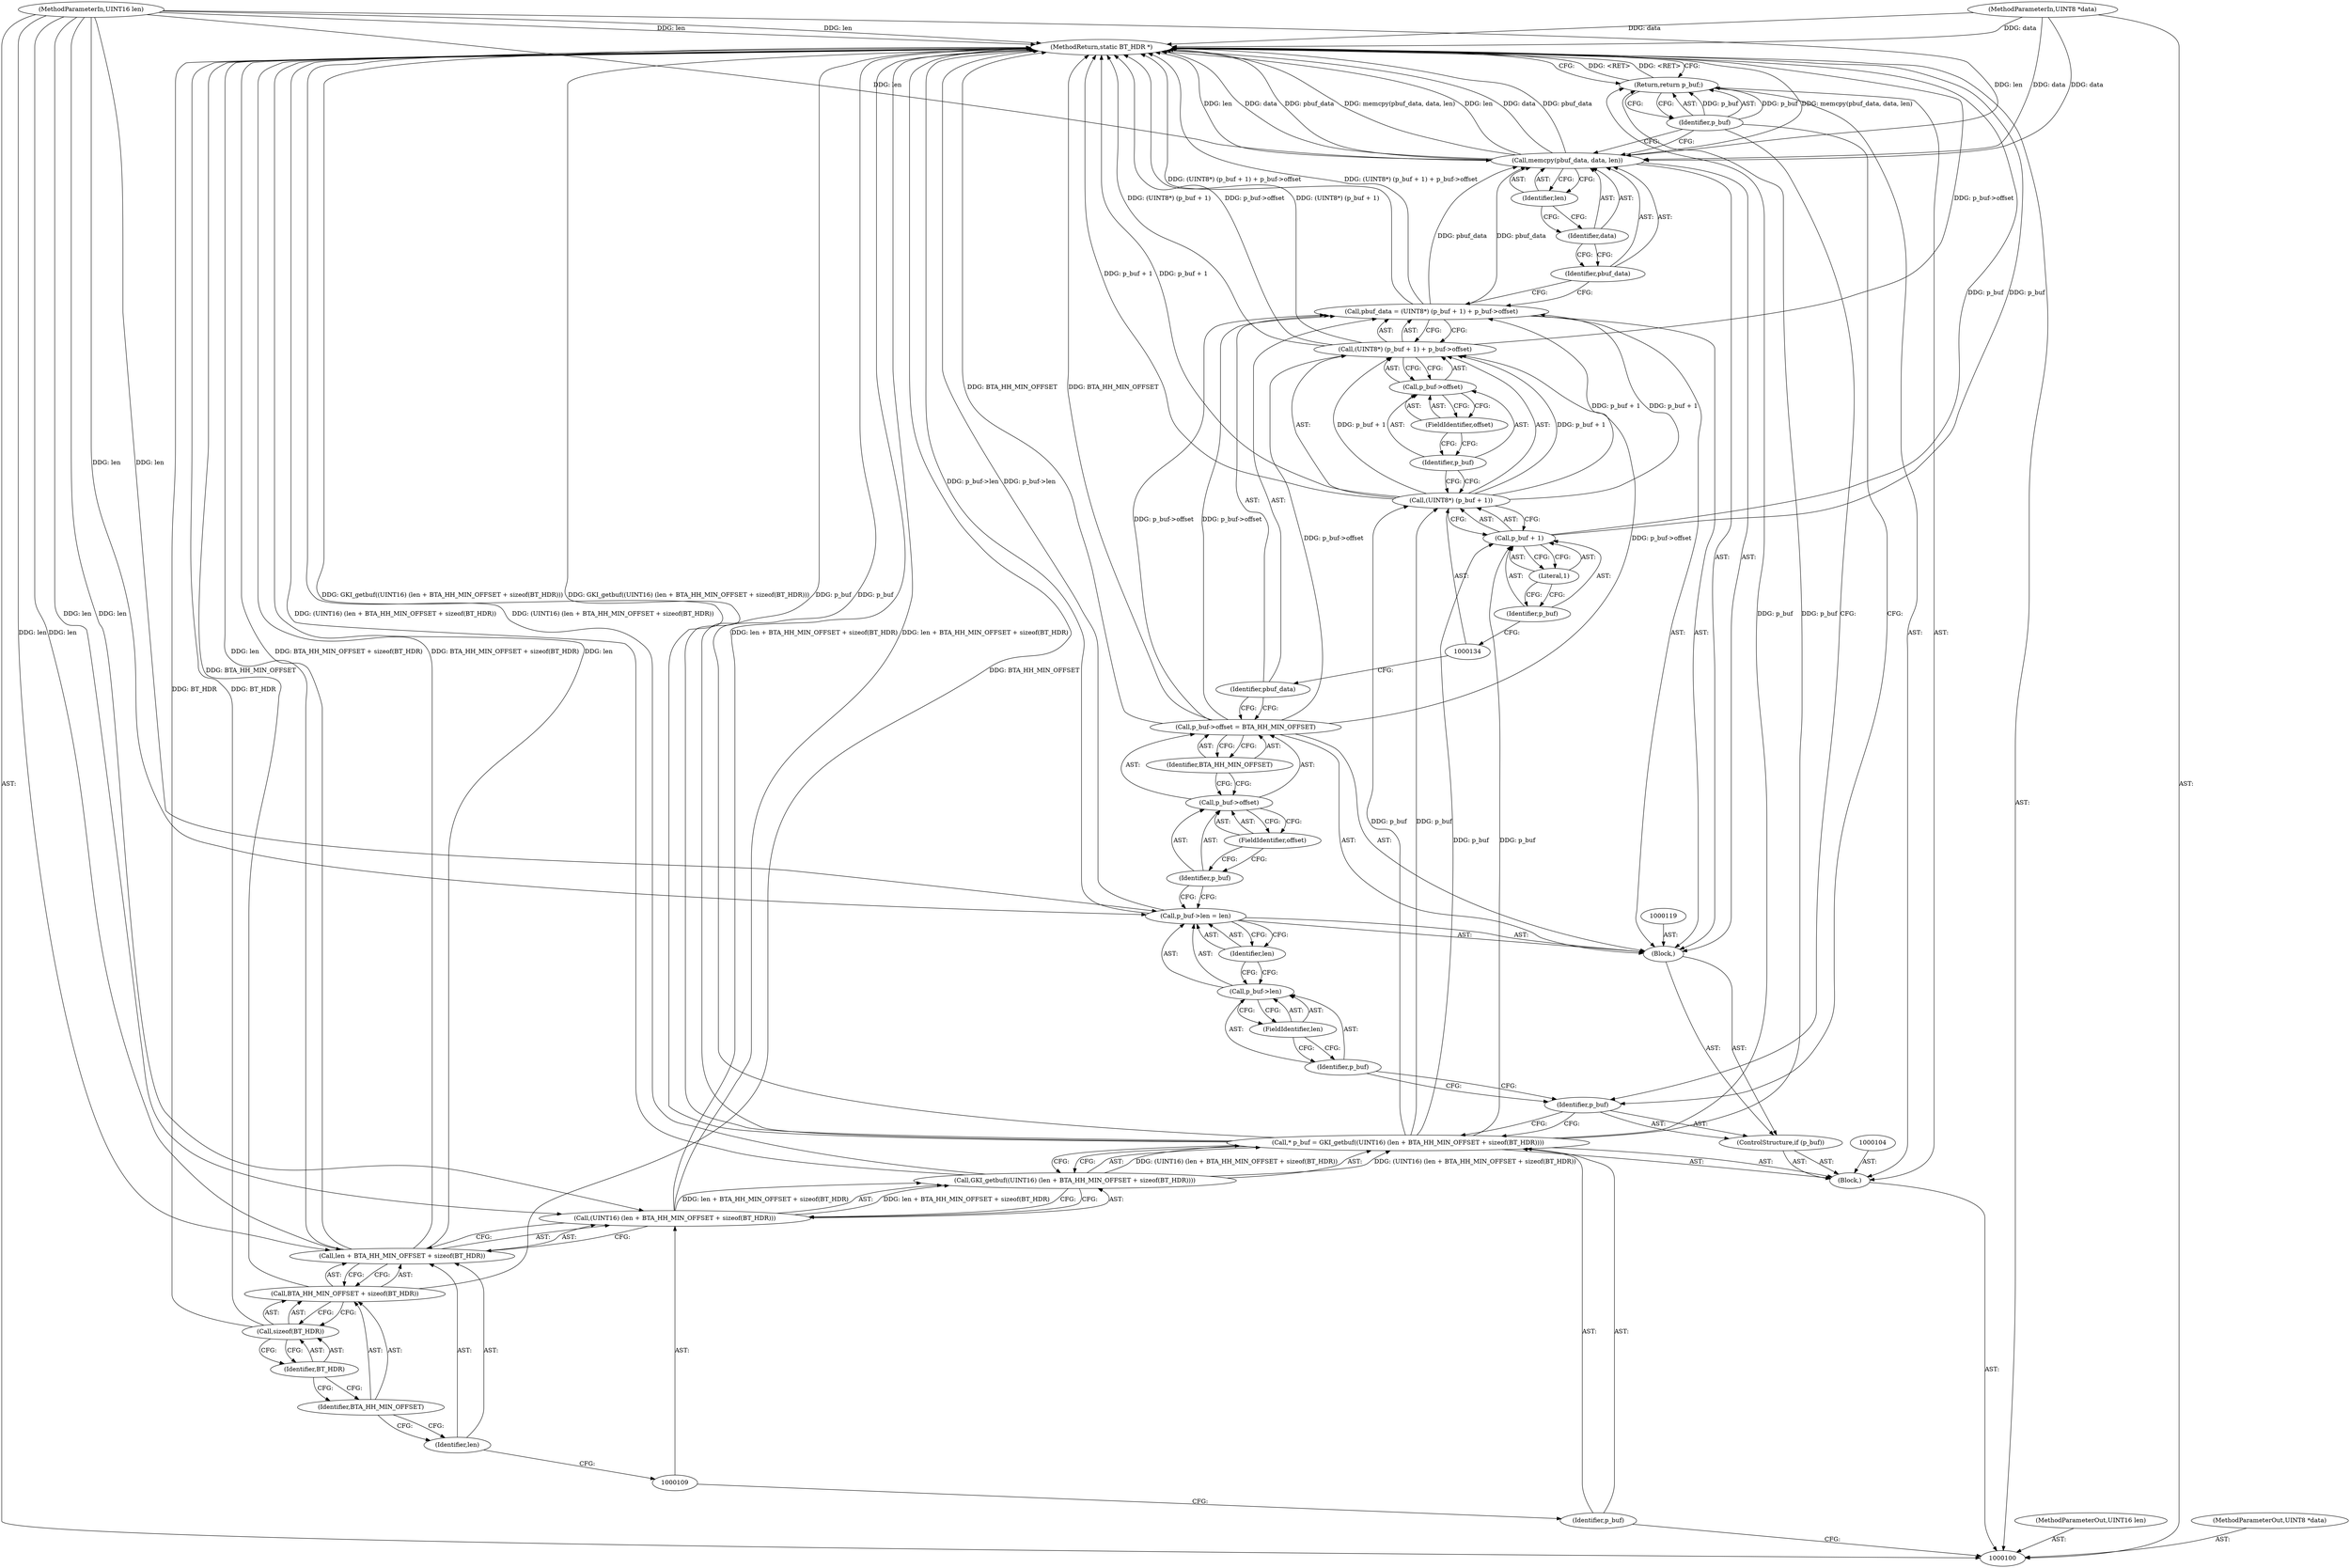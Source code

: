 digraph "1_Android_514139f4b40cbb035bb92f3e24d5a389d75db9e6" {
"1000147" [label="(MethodReturn,static BT_HDR *)"];
"1000101" [label="(MethodParameterIn,UINT16 len)"];
"1000190" [label="(MethodParameterOut,UINT16 len)"];
"1000102" [label="(MethodParameterIn,UINT8 *data)"];
"1000191" [label="(MethodParameterOut,UINT8 *data)"];
"1000132" [label="(Call,(UINT8*) (p_buf + 1) + p_buf->offset)"];
"1000133" [label="(Call,(UINT8*) (p_buf + 1))"];
"1000135" [label="(Call,p_buf + 1)"];
"1000136" [label="(Identifier,p_buf)"];
"1000137" [label="(Literal,1)"];
"1000138" [label="(Call,p_buf->offset)"];
"1000139" [label="(Identifier,p_buf)"];
"1000140" [label="(FieldIdentifier,offset)"];
"1000130" [label="(Call,pbuf_data = (UINT8*) (p_buf + 1) + p_buf->offset)"];
"1000131" [label="(Identifier,pbuf_data)"];
"1000142" [label="(Identifier,pbuf_data)"];
"1000143" [label="(Identifier,data)"];
"1000144" [label="(Identifier,len)"];
"1000141" [label="(Call,memcpy(pbuf_data, data, len))"];
"1000145" [label="(Return,return p_buf;)"];
"1000146" [label="(Identifier,p_buf)"];
"1000103" [label="(Block,)"];
"1000105" [label="(Call,* p_buf = GKI_getbuf((UINT16) (len + BTA_HH_MIN_OFFSET + sizeof(BT_HDR))))"];
"1000106" [label="(Identifier,p_buf)"];
"1000107" [label="(Call,GKI_getbuf((UINT16) (len + BTA_HH_MIN_OFFSET + sizeof(BT_HDR))))"];
"1000108" [label="(Call,(UINT16) (len + BTA_HH_MIN_OFFSET + sizeof(BT_HDR)))"];
"1000110" [label="(Call,len + BTA_HH_MIN_OFFSET + sizeof(BT_HDR))"];
"1000111" [label="(Identifier,len)"];
"1000112" [label="(Call,BTA_HH_MIN_OFFSET + sizeof(BT_HDR))"];
"1000113" [label="(Identifier,BTA_HH_MIN_OFFSET)"];
"1000114" [label="(Call,sizeof(BT_HDR))"];
"1000115" [label="(Identifier,BT_HDR)"];
"1000116" [label="(ControlStructure,if (p_buf))"];
"1000117" [label="(Identifier,p_buf)"];
"1000118" [label="(Block,)"];
"1000123" [label="(FieldIdentifier,len)"];
"1000124" [label="(Identifier,len)"];
"1000120" [label="(Call,p_buf->len = len)"];
"1000121" [label="(Call,p_buf->len)"];
"1000122" [label="(Identifier,p_buf)"];
"1000128" [label="(FieldIdentifier,offset)"];
"1000129" [label="(Identifier,BTA_HH_MIN_OFFSET)"];
"1000125" [label="(Call,p_buf->offset = BTA_HH_MIN_OFFSET)"];
"1000126" [label="(Call,p_buf->offset)"];
"1000127" [label="(Identifier,p_buf)"];
"1000147" -> "1000100"  [label="AST: "];
"1000147" -> "1000145"  [label="CFG: "];
"1000145" -> "1000147"  [label="DDG: <RET>"];
"1000141" -> "1000147"  [label="DDG: pbuf_data"];
"1000141" -> "1000147"  [label="DDG: memcpy(pbuf_data, data, len)"];
"1000141" -> "1000147"  [label="DDG: len"];
"1000141" -> "1000147"  [label="DDG: data"];
"1000107" -> "1000147"  [label="DDG: (UINT16) (len + BTA_HH_MIN_OFFSET + sizeof(BT_HDR))"];
"1000105" -> "1000147"  [label="DDG: GKI_getbuf((UINT16) (len + BTA_HH_MIN_OFFSET + sizeof(BT_HDR)))"];
"1000105" -> "1000147"  [label="DDG: p_buf"];
"1000132" -> "1000147"  [label="DDG: p_buf->offset"];
"1000132" -> "1000147"  [label="DDG: (UINT8*) (p_buf + 1)"];
"1000110" -> "1000147"  [label="DDG: len"];
"1000110" -> "1000147"  [label="DDG: BTA_HH_MIN_OFFSET + sizeof(BT_HDR)"];
"1000130" -> "1000147"  [label="DDG: (UINT8*) (p_buf + 1) + p_buf->offset"];
"1000125" -> "1000147"  [label="DDG: BTA_HH_MIN_OFFSET"];
"1000114" -> "1000147"  [label="DDG: BT_HDR"];
"1000120" -> "1000147"  [label="DDG: p_buf->len"];
"1000102" -> "1000147"  [label="DDG: data"];
"1000133" -> "1000147"  [label="DDG: p_buf + 1"];
"1000112" -> "1000147"  [label="DDG: BTA_HH_MIN_OFFSET"];
"1000101" -> "1000147"  [label="DDG: len"];
"1000108" -> "1000147"  [label="DDG: len + BTA_HH_MIN_OFFSET + sizeof(BT_HDR)"];
"1000135" -> "1000147"  [label="DDG: p_buf"];
"1000101" -> "1000100"  [label="AST: "];
"1000101" -> "1000147"  [label="DDG: len"];
"1000101" -> "1000108"  [label="DDG: len"];
"1000101" -> "1000110"  [label="DDG: len"];
"1000101" -> "1000120"  [label="DDG: len"];
"1000101" -> "1000141"  [label="DDG: len"];
"1000190" -> "1000100"  [label="AST: "];
"1000102" -> "1000100"  [label="AST: "];
"1000102" -> "1000147"  [label="DDG: data"];
"1000102" -> "1000141"  [label="DDG: data"];
"1000191" -> "1000100"  [label="AST: "];
"1000132" -> "1000130"  [label="AST: "];
"1000132" -> "1000138"  [label="CFG: "];
"1000133" -> "1000132"  [label="AST: "];
"1000138" -> "1000132"  [label="AST: "];
"1000130" -> "1000132"  [label="CFG: "];
"1000132" -> "1000147"  [label="DDG: p_buf->offset"];
"1000132" -> "1000147"  [label="DDG: (UINT8*) (p_buf + 1)"];
"1000133" -> "1000132"  [label="DDG: p_buf + 1"];
"1000125" -> "1000132"  [label="DDG: p_buf->offset"];
"1000133" -> "1000132"  [label="AST: "];
"1000133" -> "1000135"  [label="CFG: "];
"1000134" -> "1000133"  [label="AST: "];
"1000135" -> "1000133"  [label="AST: "];
"1000139" -> "1000133"  [label="CFG: "];
"1000133" -> "1000147"  [label="DDG: p_buf + 1"];
"1000133" -> "1000130"  [label="DDG: p_buf + 1"];
"1000133" -> "1000132"  [label="DDG: p_buf + 1"];
"1000105" -> "1000133"  [label="DDG: p_buf"];
"1000135" -> "1000133"  [label="AST: "];
"1000135" -> "1000137"  [label="CFG: "];
"1000136" -> "1000135"  [label="AST: "];
"1000137" -> "1000135"  [label="AST: "];
"1000133" -> "1000135"  [label="CFG: "];
"1000135" -> "1000147"  [label="DDG: p_buf"];
"1000105" -> "1000135"  [label="DDG: p_buf"];
"1000136" -> "1000135"  [label="AST: "];
"1000136" -> "1000134"  [label="CFG: "];
"1000137" -> "1000136"  [label="CFG: "];
"1000137" -> "1000135"  [label="AST: "];
"1000137" -> "1000136"  [label="CFG: "];
"1000135" -> "1000137"  [label="CFG: "];
"1000138" -> "1000132"  [label="AST: "];
"1000138" -> "1000140"  [label="CFG: "];
"1000139" -> "1000138"  [label="AST: "];
"1000140" -> "1000138"  [label="AST: "];
"1000132" -> "1000138"  [label="CFG: "];
"1000139" -> "1000138"  [label="AST: "];
"1000139" -> "1000133"  [label="CFG: "];
"1000140" -> "1000139"  [label="CFG: "];
"1000140" -> "1000138"  [label="AST: "];
"1000140" -> "1000139"  [label="CFG: "];
"1000138" -> "1000140"  [label="CFG: "];
"1000130" -> "1000118"  [label="AST: "];
"1000130" -> "1000132"  [label="CFG: "];
"1000131" -> "1000130"  [label="AST: "];
"1000132" -> "1000130"  [label="AST: "];
"1000142" -> "1000130"  [label="CFG: "];
"1000130" -> "1000147"  [label="DDG: (UINT8*) (p_buf + 1) + p_buf->offset"];
"1000133" -> "1000130"  [label="DDG: p_buf + 1"];
"1000125" -> "1000130"  [label="DDG: p_buf->offset"];
"1000130" -> "1000141"  [label="DDG: pbuf_data"];
"1000131" -> "1000130"  [label="AST: "];
"1000131" -> "1000125"  [label="CFG: "];
"1000134" -> "1000131"  [label="CFG: "];
"1000142" -> "1000141"  [label="AST: "];
"1000142" -> "1000130"  [label="CFG: "];
"1000143" -> "1000142"  [label="CFG: "];
"1000143" -> "1000141"  [label="AST: "];
"1000143" -> "1000142"  [label="CFG: "];
"1000144" -> "1000143"  [label="CFG: "];
"1000144" -> "1000141"  [label="AST: "];
"1000144" -> "1000143"  [label="CFG: "];
"1000141" -> "1000144"  [label="CFG: "];
"1000141" -> "1000118"  [label="AST: "];
"1000141" -> "1000144"  [label="CFG: "];
"1000142" -> "1000141"  [label="AST: "];
"1000143" -> "1000141"  [label="AST: "];
"1000144" -> "1000141"  [label="AST: "];
"1000146" -> "1000141"  [label="CFG: "];
"1000141" -> "1000147"  [label="DDG: pbuf_data"];
"1000141" -> "1000147"  [label="DDG: memcpy(pbuf_data, data, len)"];
"1000141" -> "1000147"  [label="DDG: len"];
"1000141" -> "1000147"  [label="DDG: data"];
"1000130" -> "1000141"  [label="DDG: pbuf_data"];
"1000102" -> "1000141"  [label="DDG: data"];
"1000101" -> "1000141"  [label="DDG: len"];
"1000145" -> "1000103"  [label="AST: "];
"1000145" -> "1000146"  [label="CFG: "];
"1000146" -> "1000145"  [label="AST: "];
"1000147" -> "1000145"  [label="CFG: "];
"1000145" -> "1000147"  [label="DDG: <RET>"];
"1000146" -> "1000145"  [label="DDG: p_buf"];
"1000105" -> "1000145"  [label="DDG: p_buf"];
"1000146" -> "1000145"  [label="AST: "];
"1000146" -> "1000141"  [label="CFG: "];
"1000146" -> "1000117"  [label="CFG: "];
"1000145" -> "1000146"  [label="CFG: "];
"1000146" -> "1000145"  [label="DDG: p_buf"];
"1000103" -> "1000100"  [label="AST: "];
"1000104" -> "1000103"  [label="AST: "];
"1000105" -> "1000103"  [label="AST: "];
"1000116" -> "1000103"  [label="AST: "];
"1000145" -> "1000103"  [label="AST: "];
"1000105" -> "1000103"  [label="AST: "];
"1000105" -> "1000107"  [label="CFG: "];
"1000106" -> "1000105"  [label="AST: "];
"1000107" -> "1000105"  [label="AST: "];
"1000117" -> "1000105"  [label="CFG: "];
"1000105" -> "1000147"  [label="DDG: GKI_getbuf((UINT16) (len + BTA_HH_MIN_OFFSET + sizeof(BT_HDR)))"];
"1000105" -> "1000147"  [label="DDG: p_buf"];
"1000107" -> "1000105"  [label="DDG: (UINT16) (len + BTA_HH_MIN_OFFSET + sizeof(BT_HDR))"];
"1000105" -> "1000133"  [label="DDG: p_buf"];
"1000105" -> "1000135"  [label="DDG: p_buf"];
"1000105" -> "1000145"  [label="DDG: p_buf"];
"1000106" -> "1000105"  [label="AST: "];
"1000106" -> "1000100"  [label="CFG: "];
"1000109" -> "1000106"  [label="CFG: "];
"1000107" -> "1000105"  [label="AST: "];
"1000107" -> "1000108"  [label="CFG: "];
"1000108" -> "1000107"  [label="AST: "];
"1000105" -> "1000107"  [label="CFG: "];
"1000107" -> "1000147"  [label="DDG: (UINT16) (len + BTA_HH_MIN_OFFSET + sizeof(BT_HDR))"];
"1000107" -> "1000105"  [label="DDG: (UINT16) (len + BTA_HH_MIN_OFFSET + sizeof(BT_HDR))"];
"1000108" -> "1000107"  [label="DDG: len + BTA_HH_MIN_OFFSET + sizeof(BT_HDR)"];
"1000108" -> "1000107"  [label="AST: "];
"1000108" -> "1000110"  [label="CFG: "];
"1000109" -> "1000108"  [label="AST: "];
"1000110" -> "1000108"  [label="AST: "];
"1000107" -> "1000108"  [label="CFG: "];
"1000108" -> "1000147"  [label="DDG: len + BTA_HH_MIN_OFFSET + sizeof(BT_HDR)"];
"1000108" -> "1000107"  [label="DDG: len + BTA_HH_MIN_OFFSET + sizeof(BT_HDR)"];
"1000101" -> "1000108"  [label="DDG: len"];
"1000110" -> "1000108"  [label="AST: "];
"1000110" -> "1000112"  [label="CFG: "];
"1000111" -> "1000110"  [label="AST: "];
"1000112" -> "1000110"  [label="AST: "];
"1000108" -> "1000110"  [label="CFG: "];
"1000110" -> "1000147"  [label="DDG: len"];
"1000110" -> "1000147"  [label="DDG: BTA_HH_MIN_OFFSET + sizeof(BT_HDR)"];
"1000101" -> "1000110"  [label="DDG: len"];
"1000111" -> "1000110"  [label="AST: "];
"1000111" -> "1000109"  [label="CFG: "];
"1000113" -> "1000111"  [label="CFG: "];
"1000112" -> "1000110"  [label="AST: "];
"1000112" -> "1000114"  [label="CFG: "];
"1000113" -> "1000112"  [label="AST: "];
"1000114" -> "1000112"  [label="AST: "];
"1000110" -> "1000112"  [label="CFG: "];
"1000112" -> "1000147"  [label="DDG: BTA_HH_MIN_OFFSET"];
"1000113" -> "1000112"  [label="AST: "];
"1000113" -> "1000111"  [label="CFG: "];
"1000115" -> "1000113"  [label="CFG: "];
"1000114" -> "1000112"  [label="AST: "];
"1000114" -> "1000115"  [label="CFG: "];
"1000115" -> "1000114"  [label="AST: "];
"1000112" -> "1000114"  [label="CFG: "];
"1000114" -> "1000147"  [label="DDG: BT_HDR"];
"1000115" -> "1000114"  [label="AST: "];
"1000115" -> "1000113"  [label="CFG: "];
"1000114" -> "1000115"  [label="CFG: "];
"1000116" -> "1000103"  [label="AST: "];
"1000117" -> "1000116"  [label="AST: "];
"1000118" -> "1000116"  [label="AST: "];
"1000117" -> "1000116"  [label="AST: "];
"1000117" -> "1000105"  [label="CFG: "];
"1000122" -> "1000117"  [label="CFG: "];
"1000146" -> "1000117"  [label="CFG: "];
"1000118" -> "1000116"  [label="AST: "];
"1000119" -> "1000118"  [label="AST: "];
"1000120" -> "1000118"  [label="AST: "];
"1000125" -> "1000118"  [label="AST: "];
"1000130" -> "1000118"  [label="AST: "];
"1000141" -> "1000118"  [label="AST: "];
"1000123" -> "1000121"  [label="AST: "];
"1000123" -> "1000122"  [label="CFG: "];
"1000121" -> "1000123"  [label="CFG: "];
"1000124" -> "1000120"  [label="AST: "];
"1000124" -> "1000121"  [label="CFG: "];
"1000120" -> "1000124"  [label="CFG: "];
"1000120" -> "1000118"  [label="AST: "];
"1000120" -> "1000124"  [label="CFG: "];
"1000121" -> "1000120"  [label="AST: "];
"1000124" -> "1000120"  [label="AST: "];
"1000127" -> "1000120"  [label="CFG: "];
"1000120" -> "1000147"  [label="DDG: p_buf->len"];
"1000101" -> "1000120"  [label="DDG: len"];
"1000121" -> "1000120"  [label="AST: "];
"1000121" -> "1000123"  [label="CFG: "];
"1000122" -> "1000121"  [label="AST: "];
"1000123" -> "1000121"  [label="AST: "];
"1000124" -> "1000121"  [label="CFG: "];
"1000122" -> "1000121"  [label="AST: "];
"1000122" -> "1000117"  [label="CFG: "];
"1000123" -> "1000122"  [label="CFG: "];
"1000128" -> "1000126"  [label="AST: "];
"1000128" -> "1000127"  [label="CFG: "];
"1000126" -> "1000128"  [label="CFG: "];
"1000129" -> "1000125"  [label="AST: "];
"1000129" -> "1000126"  [label="CFG: "];
"1000125" -> "1000129"  [label="CFG: "];
"1000125" -> "1000118"  [label="AST: "];
"1000125" -> "1000129"  [label="CFG: "];
"1000126" -> "1000125"  [label="AST: "];
"1000129" -> "1000125"  [label="AST: "];
"1000131" -> "1000125"  [label="CFG: "];
"1000125" -> "1000147"  [label="DDG: BTA_HH_MIN_OFFSET"];
"1000125" -> "1000130"  [label="DDG: p_buf->offset"];
"1000125" -> "1000132"  [label="DDG: p_buf->offset"];
"1000126" -> "1000125"  [label="AST: "];
"1000126" -> "1000128"  [label="CFG: "];
"1000127" -> "1000126"  [label="AST: "];
"1000128" -> "1000126"  [label="AST: "];
"1000129" -> "1000126"  [label="CFG: "];
"1000127" -> "1000126"  [label="AST: "];
"1000127" -> "1000120"  [label="CFG: "];
"1000128" -> "1000127"  [label="CFG: "];
}
